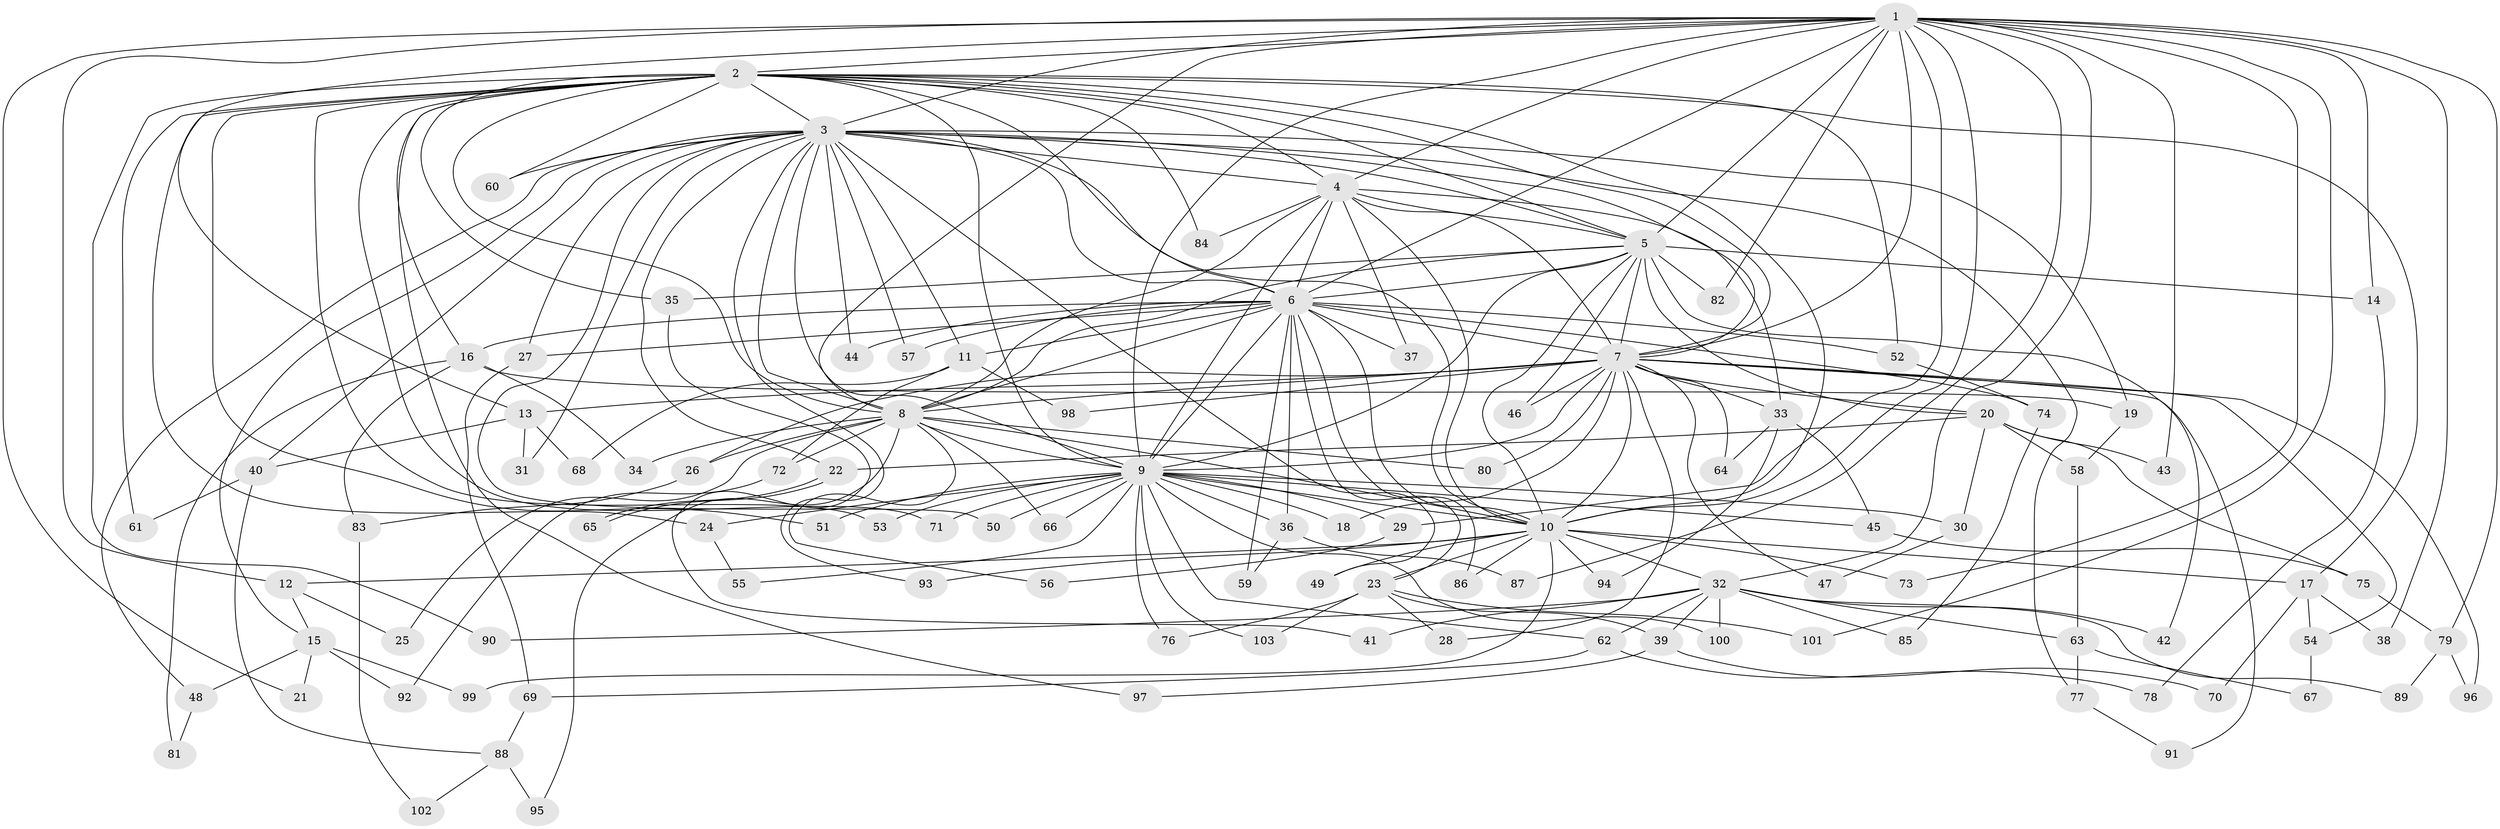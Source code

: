 // Generated by graph-tools (version 1.1) at 2025/10/02/27/25 16:10:56]
// undirected, 103 vertices, 231 edges
graph export_dot {
graph [start="1"]
  node [color=gray90,style=filled];
  1;
  2;
  3;
  4;
  5;
  6;
  7;
  8;
  9;
  10;
  11;
  12;
  13;
  14;
  15;
  16;
  17;
  18;
  19;
  20;
  21;
  22;
  23;
  24;
  25;
  26;
  27;
  28;
  29;
  30;
  31;
  32;
  33;
  34;
  35;
  36;
  37;
  38;
  39;
  40;
  41;
  42;
  43;
  44;
  45;
  46;
  47;
  48;
  49;
  50;
  51;
  52;
  53;
  54;
  55;
  56;
  57;
  58;
  59;
  60;
  61;
  62;
  63;
  64;
  65;
  66;
  67;
  68;
  69;
  70;
  71;
  72;
  73;
  74;
  75;
  76;
  77;
  78;
  79;
  80;
  81;
  82;
  83;
  84;
  85;
  86;
  87;
  88;
  89;
  90;
  91;
  92;
  93;
  94;
  95;
  96;
  97;
  98;
  99;
  100;
  101;
  102;
  103;
  1 -- 2;
  1 -- 3;
  1 -- 4;
  1 -- 5;
  1 -- 6;
  1 -- 7;
  1 -- 8;
  1 -- 9;
  1 -- 10;
  1 -- 12;
  1 -- 13;
  1 -- 14;
  1 -- 21;
  1 -- 29;
  1 -- 32;
  1 -- 38;
  1 -- 43;
  1 -- 73;
  1 -- 79;
  1 -- 82;
  1 -- 87;
  1 -- 101;
  2 -- 3;
  2 -- 4;
  2 -- 5;
  2 -- 6;
  2 -- 7;
  2 -- 8;
  2 -- 9;
  2 -- 10;
  2 -- 16;
  2 -- 17;
  2 -- 24;
  2 -- 35;
  2 -- 51;
  2 -- 52;
  2 -- 53;
  2 -- 60;
  2 -- 61;
  2 -- 71;
  2 -- 84;
  2 -- 90;
  2 -- 97;
  3 -- 4;
  3 -- 5;
  3 -- 6;
  3 -- 7;
  3 -- 8;
  3 -- 9;
  3 -- 10;
  3 -- 11;
  3 -- 15;
  3 -- 19;
  3 -- 22;
  3 -- 27;
  3 -- 31;
  3 -- 40;
  3 -- 44;
  3 -- 48;
  3 -- 49;
  3 -- 50;
  3 -- 57;
  3 -- 60;
  3 -- 77;
  3 -- 93;
  4 -- 5;
  4 -- 6;
  4 -- 7;
  4 -- 8;
  4 -- 9;
  4 -- 10;
  4 -- 33;
  4 -- 37;
  4 -- 84;
  5 -- 6;
  5 -- 7;
  5 -- 8;
  5 -- 9;
  5 -- 10;
  5 -- 14;
  5 -- 20;
  5 -- 35;
  5 -- 42;
  5 -- 46;
  5 -- 82;
  6 -- 7;
  6 -- 8;
  6 -- 9;
  6 -- 10;
  6 -- 11;
  6 -- 16;
  6 -- 23;
  6 -- 27;
  6 -- 36;
  6 -- 37;
  6 -- 44;
  6 -- 52;
  6 -- 57;
  6 -- 59;
  6 -- 74;
  6 -- 86;
  7 -- 8;
  7 -- 9;
  7 -- 10;
  7 -- 13;
  7 -- 18;
  7 -- 20;
  7 -- 26;
  7 -- 28;
  7 -- 33;
  7 -- 46;
  7 -- 47;
  7 -- 54;
  7 -- 64;
  7 -- 80;
  7 -- 91;
  7 -- 96;
  7 -- 98;
  8 -- 9;
  8 -- 10;
  8 -- 25;
  8 -- 26;
  8 -- 34;
  8 -- 56;
  8 -- 66;
  8 -- 72;
  8 -- 80;
  8 -- 95;
  9 -- 10;
  9 -- 18;
  9 -- 24;
  9 -- 29;
  9 -- 30;
  9 -- 36;
  9 -- 45;
  9 -- 50;
  9 -- 51;
  9 -- 53;
  9 -- 55;
  9 -- 62;
  9 -- 66;
  9 -- 71;
  9 -- 76;
  9 -- 100;
  9 -- 103;
  10 -- 12;
  10 -- 17;
  10 -- 23;
  10 -- 32;
  10 -- 49;
  10 -- 73;
  10 -- 86;
  10 -- 93;
  10 -- 94;
  10 -- 99;
  11 -- 68;
  11 -- 72;
  11 -- 98;
  12 -- 15;
  12 -- 25;
  13 -- 31;
  13 -- 40;
  13 -- 68;
  14 -- 78;
  15 -- 21;
  15 -- 48;
  15 -- 92;
  15 -- 99;
  16 -- 19;
  16 -- 34;
  16 -- 81;
  16 -- 83;
  17 -- 38;
  17 -- 54;
  17 -- 70;
  19 -- 58;
  20 -- 22;
  20 -- 30;
  20 -- 43;
  20 -- 58;
  20 -- 75;
  22 -- 65;
  22 -- 65;
  23 -- 28;
  23 -- 39;
  23 -- 76;
  23 -- 101;
  23 -- 103;
  24 -- 55;
  26 -- 83;
  27 -- 69;
  29 -- 56;
  30 -- 47;
  32 -- 39;
  32 -- 41;
  32 -- 42;
  32 -- 62;
  32 -- 63;
  32 -- 85;
  32 -- 89;
  32 -- 90;
  32 -- 100;
  33 -- 45;
  33 -- 64;
  33 -- 94;
  35 -- 41;
  36 -- 59;
  36 -- 87;
  39 -- 70;
  39 -- 97;
  40 -- 61;
  40 -- 88;
  45 -- 75;
  48 -- 81;
  52 -- 74;
  54 -- 67;
  58 -- 63;
  62 -- 69;
  62 -- 78;
  63 -- 67;
  63 -- 77;
  69 -- 88;
  72 -- 92;
  74 -- 85;
  75 -- 79;
  77 -- 91;
  79 -- 89;
  79 -- 96;
  83 -- 102;
  88 -- 95;
  88 -- 102;
}

